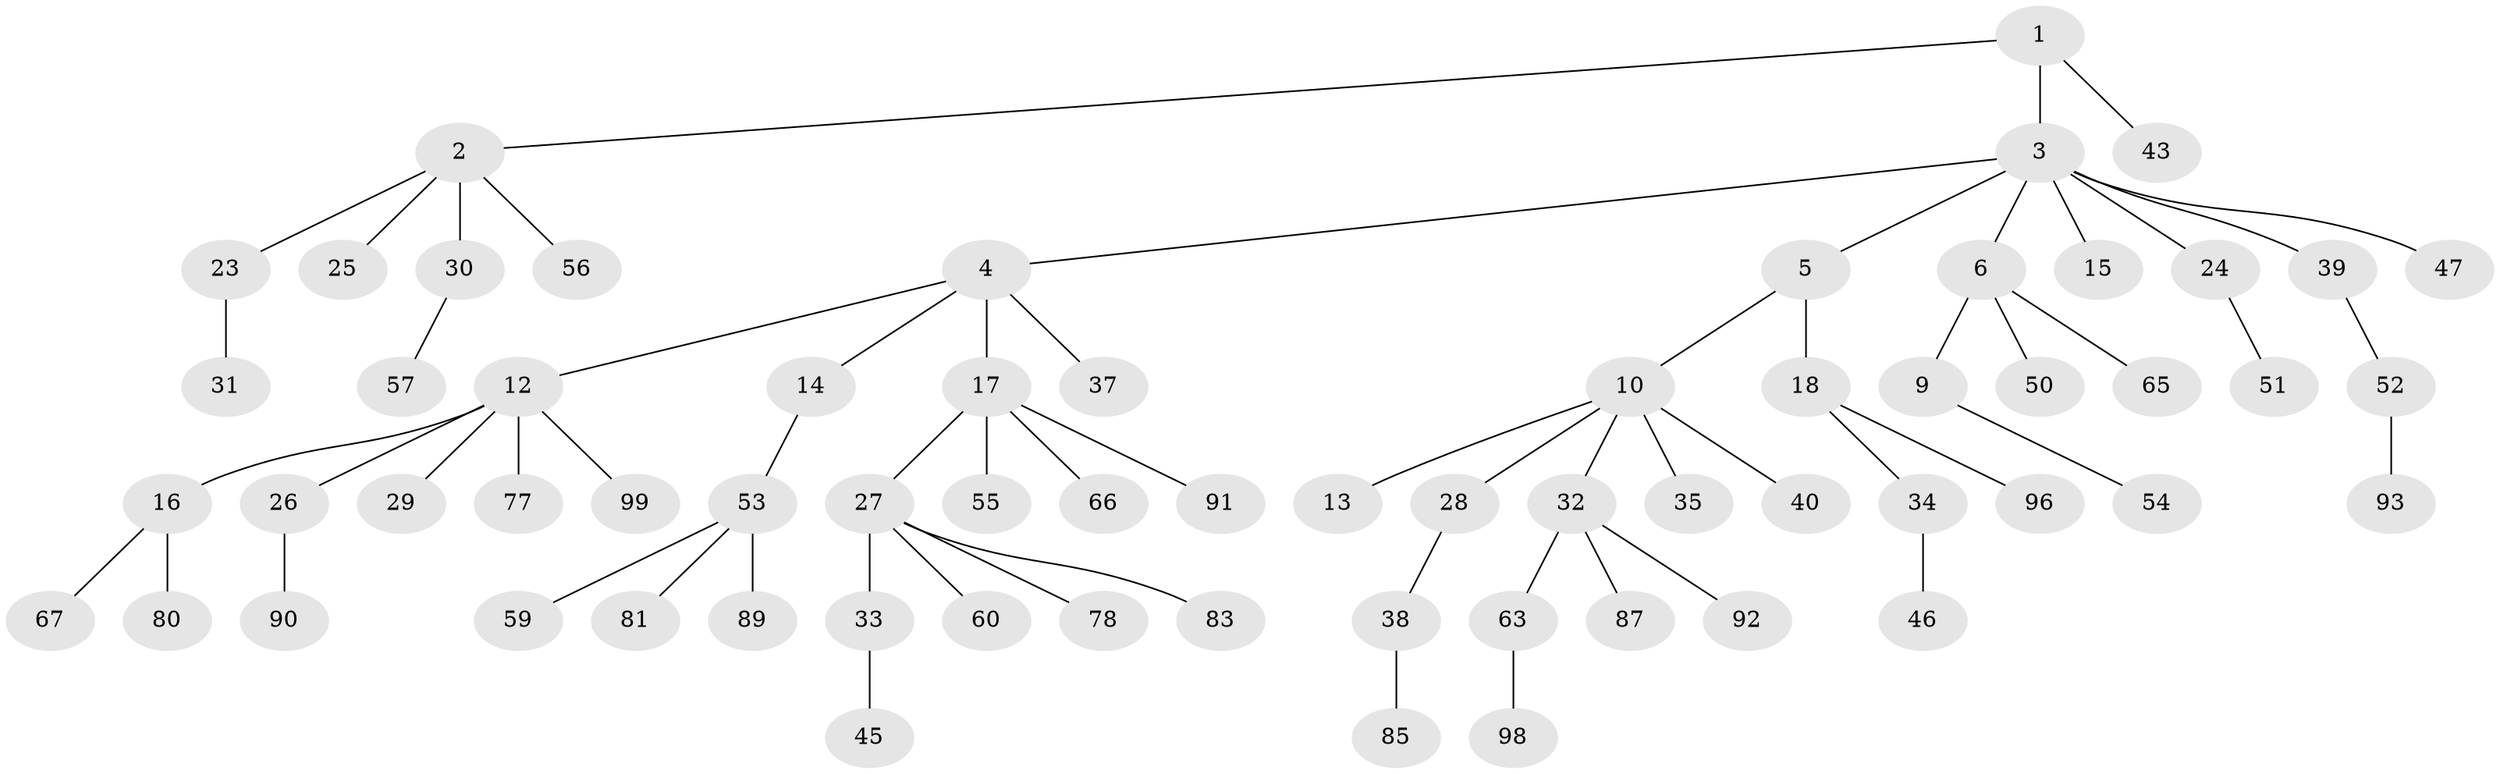 // Generated by graph-tools (version 1.1) at 2025/52/02/27/25 19:52:12]
// undirected, 65 vertices, 64 edges
graph export_dot {
graph [start="1"]
  node [color=gray90,style=filled];
  1 [super="+95"];
  2 [super="+22"];
  3 [super="+7"];
  4;
  5;
  6 [super="+8"];
  9 [super="+42"];
  10 [super="+11"];
  12 [super="+19"];
  13;
  14 [super="+82"];
  15 [super="+70"];
  16 [super="+61"];
  17 [super="+20"];
  18 [super="+21"];
  23 [super="+36"];
  24;
  25 [super="+72"];
  26 [super="+73"];
  27 [super="+76"];
  28 [super="+48"];
  29 [super="+49"];
  30 [super="+68"];
  31;
  32 [super="+62"];
  33 [super="+44"];
  34;
  35;
  37 [super="+74"];
  38 [super="+79"];
  39;
  40 [super="+41"];
  43 [super="+88"];
  45;
  46 [super="+64"];
  47 [super="+84"];
  50;
  51 [super="+69"];
  52;
  53 [super="+58"];
  54 [super="+71"];
  55 [super="+75"];
  56;
  57;
  59;
  60 [super="+86"];
  63;
  65;
  66;
  67;
  77;
  78;
  80;
  81;
  83;
  85;
  87;
  89 [super="+97"];
  90;
  91;
  92;
  93 [super="+94"];
  96;
  98;
  99;
  1 -- 2;
  1 -- 3;
  1 -- 43;
  2 -- 23;
  2 -- 56;
  2 -- 25;
  2 -- 30;
  3 -- 4;
  3 -- 5;
  3 -- 6;
  3 -- 15;
  3 -- 24;
  3 -- 39;
  3 -- 47;
  4 -- 12;
  4 -- 14;
  4 -- 17;
  4 -- 37;
  5 -- 10;
  5 -- 18;
  6 -- 9;
  6 -- 65;
  6 -- 50;
  9 -- 54;
  10 -- 32;
  10 -- 40;
  10 -- 35;
  10 -- 28;
  10 -- 13;
  12 -- 16;
  12 -- 26;
  12 -- 29;
  12 -- 99;
  12 -- 77;
  14 -- 53;
  16 -- 67;
  16 -- 80;
  17 -- 27;
  17 -- 55;
  17 -- 66;
  17 -- 91;
  18 -- 34;
  18 -- 96;
  23 -- 31;
  24 -- 51;
  26 -- 90;
  27 -- 33;
  27 -- 60;
  27 -- 83;
  27 -- 78;
  28 -- 38;
  30 -- 57;
  32 -- 87;
  32 -- 92;
  32 -- 63;
  33 -- 45;
  34 -- 46;
  38 -- 85;
  39 -- 52;
  52 -- 93;
  53 -- 81;
  53 -- 89;
  53 -- 59;
  63 -- 98;
}
